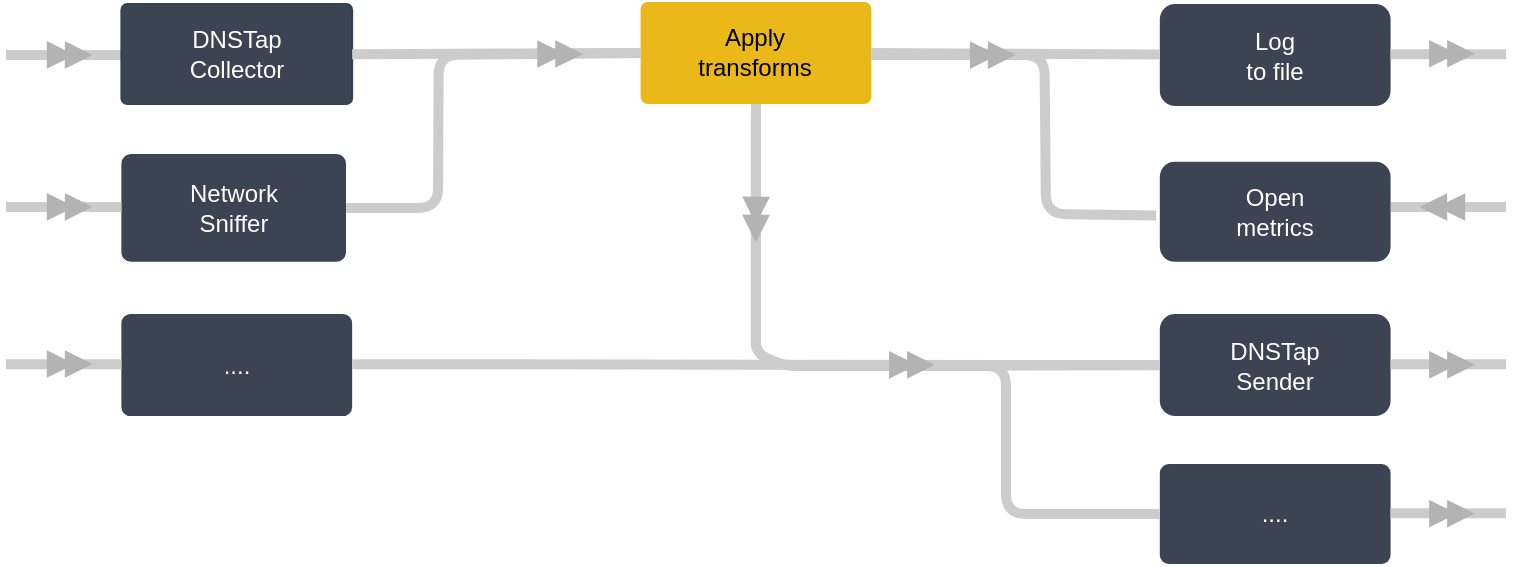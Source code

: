 <mxfile version="22.1.17" type="device">
  <diagram name="Page-1" id="qwBhxFDk7v1sK7zUxQoF">
    <mxGraphModel dx="989" dy="463" grid="1" gridSize="10" guides="1" tooltips="1" connect="1" arrows="1" fold="1" page="1" pageScale="1" pageWidth="850" pageHeight="1100" math="0" shadow="0">
      <root>
        <mxCell id="0" />
        <mxCell id="1" parent="0" />
        <mxCell id="LOcVk8itqdI3Otu38W1W-1" value="" style="endArrow=none;html=1;rounded=0;strokeWidth=5;strokeColor=#CCCCCC;" parent="1" edge="1">
          <mxGeometry width="50" height="50" relative="1" as="geometry">
            <mxPoint x="40" y="80.526" as="sourcePoint" />
            <mxPoint x="97.692" y="80.526" as="targetPoint" />
          </mxGeometry>
        </mxCell>
        <mxCell id="LOcVk8itqdI3Otu38W1W-7" value="DNSTap&lt;br&gt;Collector" style="rounded=1;whiteSpace=wrap;html=1;fillColor=#3c4352;strokeColor=#314354;fontColor=#ffffff;arcSize=6;container=0;" parent="1" vertex="1">
          <mxGeometry x="97.7" y="55" width="115.38" height="50" as="geometry" />
        </mxCell>
        <mxCell id="LOcVk8itqdI3Otu38W1W-9" value="Apply&lt;br&gt;transforms" style="rounded=1;whiteSpace=wrap;html=1;fillColor=#eab819;strokeColor=none;fontColor=#000000;arcSize=7;container=0;" parent="1" vertex="1">
          <mxGeometry x="357.31" y="53.95" width="115.38" height="51.05" as="geometry" />
        </mxCell>
        <mxCell id="LOcVk8itqdI3Otu38W1W-10" value="Log&lt;br&gt;to file" style="rounded=1;whiteSpace=wrap;html=1;fillColor=#3c4352;strokeColor=none;fontColor=#ffffff;container=0;" parent="1" vertex="1">
          <mxGeometry x="616.91" y="55" width="115.38" height="51.05" as="geometry" />
        </mxCell>
        <mxCell id="LOcVk8itqdI3Otu38W1W-11" value="Network&lt;br&gt;Sniffer" style="rounded=1;whiteSpace=wrap;html=1;fillColor=#3c4352;strokeColor=none;fontColor=#ffffff;arcSize=9;container=0;" parent="1" vertex="1">
          <mxGeometry x="97.69" y="130" width="112.31" height="53.89" as="geometry" />
        </mxCell>
        <mxCell id="LOcVk8itqdI3Otu38W1W-12" value="...." style="rounded=1;whiteSpace=wrap;html=1;fillColor=#3c4352;strokeColor=none;fontColor=#ffffff;arcSize=9;container=0;" parent="1" vertex="1">
          <mxGeometry x="97.69" y="210" width="115.38" height="51.05" as="geometry" />
        </mxCell>
        <mxCell id="LOcVk8itqdI3Otu38W1W-13" value="" style="endArrow=none;html=1;rounded=0;strokeWidth=5;strokeColor=#CCCCCC;entryX=0;entryY=0.5;entryDx=0;entryDy=0;" parent="1" target="LOcVk8itqdI3Otu38W1W-9" edge="1">
          <mxGeometry width="50" height="50" relative="1" as="geometry">
            <mxPoint x="213.077" y="80.099" as="sourcePoint" />
            <mxPoint x="270.769" y="80.099" as="targetPoint" />
          </mxGeometry>
        </mxCell>
        <mxCell id="LOcVk8itqdI3Otu38W1W-14" value="" style="endArrow=none;html=1;rounded=0;strokeWidth=5;strokeColor=#CCCCCC;exitX=1;exitY=0.5;exitDx=0;exitDy=0;" parent="1" source="LOcVk8itqdI3Otu38W1W-9" target="LOcVk8itqdI3Otu38W1W-10" edge="1">
          <mxGeometry width="50" height="50" relative="1" as="geometry">
            <mxPoint x="487.115" y="80.099" as="sourcePoint" />
            <mxPoint x="645.769" y="80.526" as="targetPoint" />
          </mxGeometry>
        </mxCell>
        <mxCell id="LOcVk8itqdI3Otu38W1W-15" value="" style="endArrow=none;html=1;rounded=0;strokeWidth=5;strokeColor=#CCCCCC;" parent="1" edge="1">
          <mxGeometry width="50" height="50" relative="1" as="geometry">
            <mxPoint x="732.308" y="80.099" as="sourcePoint" />
            <mxPoint x="790" y="80.099" as="targetPoint" />
          </mxGeometry>
        </mxCell>
        <mxCell id="LOcVk8itqdI3Otu38W1W-16" value="" style="endArrow=none;html=1;rounded=0;strokeWidth=5;strokeColor=#CCCCCC;" parent="1" edge="1">
          <mxGeometry width="50" height="50" relative="1" as="geometry">
            <mxPoint x="40" y="156.524" as="sourcePoint" />
            <mxPoint x="97.692" y="156.524" as="targetPoint" />
          </mxGeometry>
        </mxCell>
        <mxCell id="LOcVk8itqdI3Otu38W1W-18" value="" style="endArrow=none;html=1;rounded=1;strokeWidth=5;strokeColor=#CCCCCC;entryX=0;entryY=0.5;entryDx=0;entryDy=0;curved=0;exitX=1;exitY=0.5;exitDx=0;exitDy=0;" parent="1" target="LOcVk8itqdI3Otu38W1W-9" edge="1" source="LOcVk8itqdI3Otu38W1W-11">
          <mxGeometry width="50" height="50" relative="1" as="geometry">
            <mxPoint x="213.077" y="202.204" as="sourcePoint" />
            <mxPoint x="270.769" y="202.204" as="targetPoint" />
            <Array as="points">
              <mxPoint x="256" y="157" />
              <mxPoint x="256.346" y="80.526" />
            </Array>
          </mxGeometry>
        </mxCell>
        <mxCell id="LOcVk8itqdI3Otu38W1W-20" value="" style="endArrow=none;html=1;rounded=1;strokeWidth=5;strokeColor=#CCCCCC;curved=0;entryX=-0.016;entryY=0.538;entryDx=0;entryDy=0;entryPerimeter=0;" parent="1" target="LOcVk8itqdI3Otu38W1W-19" edge="1">
          <mxGeometry width="50" height="50" relative="1" as="geometry">
            <mxPoint x="472.692" y="80.526" as="sourcePoint" />
            <mxPoint x="616.923" y="187.368" as="targetPoint" />
            <Array as="points">
              <mxPoint x="559.231" y="80.526" />
              <mxPoint x="560" y="160" />
            </Array>
          </mxGeometry>
        </mxCell>
        <mxCell id="LOcVk8itqdI3Otu38W1W-21" value="" style="endArrow=none;html=1;rounded=0;strokeWidth=5;strokeColor=#CCCCCC;" parent="1" edge="1">
          <mxGeometry width="50" height="50" relative="1" as="geometry">
            <mxPoint x="732.308" y="156.524" as="sourcePoint" />
            <mxPoint x="790" y="156.524" as="targetPoint" />
          </mxGeometry>
        </mxCell>
        <mxCell id="LOcVk8itqdI3Otu38W1W-22" value="DNSTap&lt;br&gt;Sender" style="rounded=1;whiteSpace=wrap;html=1;fillColor=#3c4352;strokeColor=none;fontColor=#ffffff;container=0;" parent="1" vertex="1">
          <mxGeometry x="616.91" y="210" width="115.38" height="51.05" as="geometry" />
        </mxCell>
        <mxCell id="LOcVk8itqdI3Otu38W1W-23" value="" style="endArrow=none;html=1;rounded=0;strokeWidth=5;strokeColor=#CCCCCC;entryX=0;entryY=0.5;entryDx=0;entryDy=0;" parent="1" target="LOcVk8itqdI3Otu38W1W-22" edge="1">
          <mxGeometry width="50" height="50" relative="1" as="geometry">
            <mxPoint x="213.077" y="235.096" as="sourcePoint" />
            <mxPoint x="357.308" y="235.524" as="targetPoint" />
          </mxGeometry>
        </mxCell>
        <mxCell id="LOcVk8itqdI3Otu38W1W-24" value="" style="endArrow=none;html=1;rounded=0;strokeWidth=5;strokeColor=#CCCCCC;" parent="1" edge="1">
          <mxGeometry width="50" height="50" relative="1" as="geometry">
            <mxPoint x="40" y="235.096" as="sourcePoint" />
            <mxPoint x="97.692" y="235.096" as="targetPoint" />
          </mxGeometry>
        </mxCell>
        <mxCell id="LOcVk8itqdI3Otu38W1W-25" value="" style="endArrow=none;html=1;rounded=0;strokeWidth=5;strokeColor=#CCCCCC;" parent="1" edge="1">
          <mxGeometry width="50" height="50" relative="1" as="geometry">
            <mxPoint x="732.308" y="235.096" as="sourcePoint" />
            <mxPoint x="790" y="235.096" as="targetPoint" />
          </mxGeometry>
        </mxCell>
        <mxCell id="LOcVk8itqdI3Otu38W1W-31" value="" style="endArrow=none;html=1;rounded=1;strokeWidth=5;strokeColor=#CCCCCC;exitX=0.5;exitY=1;exitDx=0;exitDy=0;curved=0;" parent="1" source="LOcVk8itqdI3Otu38W1W-9" target="LOcVk8itqdI3Otu38W1W-22" edge="1">
          <mxGeometry width="50" height="50" relative="1" as="geometry">
            <mxPoint x="487.115" y="95.789" as="sourcePoint" />
            <mxPoint x="590" y="220" as="targetPoint" />
            <Array as="points">
              <mxPoint x="415" y="210" />
              <mxPoint x="415" y="230" />
              <mxPoint x="430" y="236" />
            </Array>
          </mxGeometry>
        </mxCell>
        <mxCell id="LOcVk8itqdI3Otu38W1W-38" value="" style="endArrow=doubleBlock;html=1;rounded=0;endFill=1;strokeWidth=3;strokeColor=#B3B3B3;" parent="1" edge="1">
          <mxGeometry width="50" height="50" relative="1" as="geometry">
            <mxPoint x="68.846" y="80.481" as="sourcePoint" />
            <mxPoint x="83.269" y="80.481" as="targetPoint" />
            <Array as="points" />
          </mxGeometry>
        </mxCell>
        <mxCell id="LOcVk8itqdI3Otu38W1W-39" value="" style="endArrow=doubleBlock;html=1;rounded=0;endFill=1;strokeWidth=3;strokeColor=#B3B3B3;" parent="1" edge="1">
          <mxGeometry width="50" height="50" relative="1" as="geometry">
            <mxPoint x="68.846" y="156.433" as="sourcePoint" />
            <mxPoint x="83.269" y="156.433" as="targetPoint" />
            <Array as="points" />
          </mxGeometry>
        </mxCell>
        <mxCell id="LOcVk8itqdI3Otu38W1W-40" value="" style="endArrow=doubleBlock;html=1;rounded=0;endFill=1;strokeWidth=3;strokeColor=#B3B3B3;" parent="1" edge="1">
          <mxGeometry width="50" height="50" relative="1" as="geometry">
            <mxPoint x="68.846" y="235.005" as="sourcePoint" />
            <mxPoint x="83.269" y="235.005" as="targetPoint" />
            <Array as="points" />
          </mxGeometry>
        </mxCell>
        <mxCell id="LOcVk8itqdI3Otu38W1W-42" value="" style="endArrow=doubleBlock;html=1;rounded=0;endFill=1;strokeWidth=3;strokeColor=#B3B3B3;" parent="1" edge="1">
          <mxGeometry width="50" height="50" relative="1" as="geometry">
            <mxPoint x="530.385" y="80.526" as="sourcePoint" />
            <mxPoint x="544.808" y="80.526" as="targetPoint" />
            <Array as="points" />
          </mxGeometry>
        </mxCell>
        <mxCell id="LOcVk8itqdI3Otu38W1W-43" value="" style="endArrow=doubleBlock;html=1;rounded=0;endFill=1;strokeWidth=3;strokeColor=#B3B3B3;" parent="1" edge="1">
          <mxGeometry width="50" height="50" relative="1" as="geometry">
            <mxPoint x="314.038" y="80.007" as="sourcePoint" />
            <mxPoint x="328.462" y="80.007" as="targetPoint" />
            <Array as="points" />
          </mxGeometry>
        </mxCell>
        <mxCell id="LOcVk8itqdI3Otu38W1W-45" value="" style="endArrow=doubleBlock;html=1;rounded=0;endFill=1;strokeWidth=3;strokeColor=#B3B3B3;" parent="1" edge="1">
          <mxGeometry width="50" height="50" relative="1" as="geometry">
            <mxPoint x="761.154" y="156.509" as="sourcePoint" />
            <mxPoint x="746.731" y="156.509" as="targetPoint" />
            <Array as="points" />
          </mxGeometry>
        </mxCell>
        <mxCell id="LOcVk8itqdI3Otu38W1W-46" value="" style="endArrow=doubleBlock;html=1;rounded=0;endFill=1;strokeWidth=3;strokeColor=#B3B3B3;" parent="1" edge="1">
          <mxGeometry width="50" height="50" relative="1" as="geometry">
            <mxPoint x="759.997" y="235.411" as="sourcePoint" />
            <mxPoint x="774.42" y="235.411" as="targetPoint" />
            <Array as="points" />
          </mxGeometry>
        </mxCell>
        <mxCell id="LOcVk8itqdI3Otu38W1W-47" value="" style="endArrow=doubleBlock;html=1;rounded=0;endFill=1;strokeWidth=3;strokeColor=#B3B3B3;" parent="1" edge="1">
          <mxGeometry width="50" height="50" relative="1" as="geometry">
            <mxPoint x="759.997" y="79.884" as="sourcePoint" />
            <mxPoint x="774.42" y="79.884" as="targetPoint" />
            <Array as="points" />
          </mxGeometry>
        </mxCell>
        <mxCell id="_FpAfst09zrzVGnVC7in-1" value="...." style="rounded=1;whiteSpace=wrap;html=1;fillColor=#3c4352;strokeColor=none;fontColor=#ffffff;arcSize=9;container=0;" vertex="1" parent="1">
          <mxGeometry x="616.91" y="285" width="115.38" height="50" as="geometry" />
        </mxCell>
        <mxCell id="LOcVk8itqdI3Otu38W1W-19" value="Open&lt;br&gt;metrics" style="rounded=1;whiteSpace=wrap;html=1;fillColor=#3c4352;strokeColor=none;fontColor=#ffffff;container=0;" parent="1" vertex="1">
          <mxGeometry x="616.91" y="133.89" width="115.38" height="50" as="geometry" />
        </mxCell>
        <mxCell id="_FpAfst09zrzVGnVC7in-2" value="" style="endArrow=none;html=1;rounded=0;strokeWidth=5;strokeColor=#CCCCCC;" edge="1" parent="1">
          <mxGeometry width="50" height="50" relative="1" as="geometry">
            <mxPoint x="732.288" y="309.656" as="sourcePoint" />
            <mxPoint x="789.98" y="309.656" as="targetPoint" />
          </mxGeometry>
        </mxCell>
        <mxCell id="_FpAfst09zrzVGnVC7in-3" value="" style="endArrow=doubleBlock;html=1;rounded=0;endFill=1;strokeWidth=3;strokeColor=#B3B3B3;" edge="1" parent="1">
          <mxGeometry width="50" height="50" relative="1" as="geometry">
            <mxPoint x="759.997" y="309.831" as="sourcePoint" />
            <mxPoint x="774.42" y="309.831" as="targetPoint" />
            <Array as="points" />
          </mxGeometry>
        </mxCell>
        <mxCell id="_FpAfst09zrzVGnVC7in-5" value="" style="endArrow=none;html=1;rounded=1;strokeWidth=5;strokeColor=#CCCCCC;exitX=0.5;exitY=1;exitDx=0;exitDy=0;curved=0;entryX=0;entryY=0.5;entryDx=0;entryDy=0;" edge="1" parent="1" target="_FpAfst09zrzVGnVC7in-1">
          <mxGeometry width="50" height="50" relative="1" as="geometry">
            <mxPoint x="414.91" y="111.05" as="sourcePoint" />
            <mxPoint x="616.91" y="236.05" as="targetPoint" />
            <Array as="points">
              <mxPoint x="414.91" y="210.05" />
              <mxPoint x="414.91" y="230.05" />
              <mxPoint x="429.91" y="236.05" />
              <mxPoint x="540" y="236" />
              <mxPoint x="540" y="310" />
            </Array>
          </mxGeometry>
        </mxCell>
        <mxCell id="LOcVk8itqdI3Otu38W1W-41" value="" style="endArrow=doubleBlock;html=1;rounded=0;endFill=1;strokeWidth=3;strokeColor=#B3B3B3;" parent="1" edge="1">
          <mxGeometry width="50" height="50" relative="1" as="geometry">
            <mxPoint x="490" y="235.43" as="sourcePoint" />
            <mxPoint x="504.385" y="235.435" as="targetPoint" />
            <Array as="points" />
          </mxGeometry>
        </mxCell>
        <mxCell id="LOcVk8itqdI3Otu38W1W-44" value="" style="endArrow=doubleBlock;html=1;rounded=0;endFill=1;strokeWidth=3;strokeColor=#B3B3B3;" parent="1" edge="1">
          <mxGeometry width="50" height="50" relative="1" as="geometry">
            <mxPoint x="415" y="160" as="sourcePoint" />
            <mxPoint x="414.92" y="174.152" as="targetPoint" />
            <Array as="points" />
          </mxGeometry>
        </mxCell>
      </root>
    </mxGraphModel>
  </diagram>
</mxfile>
